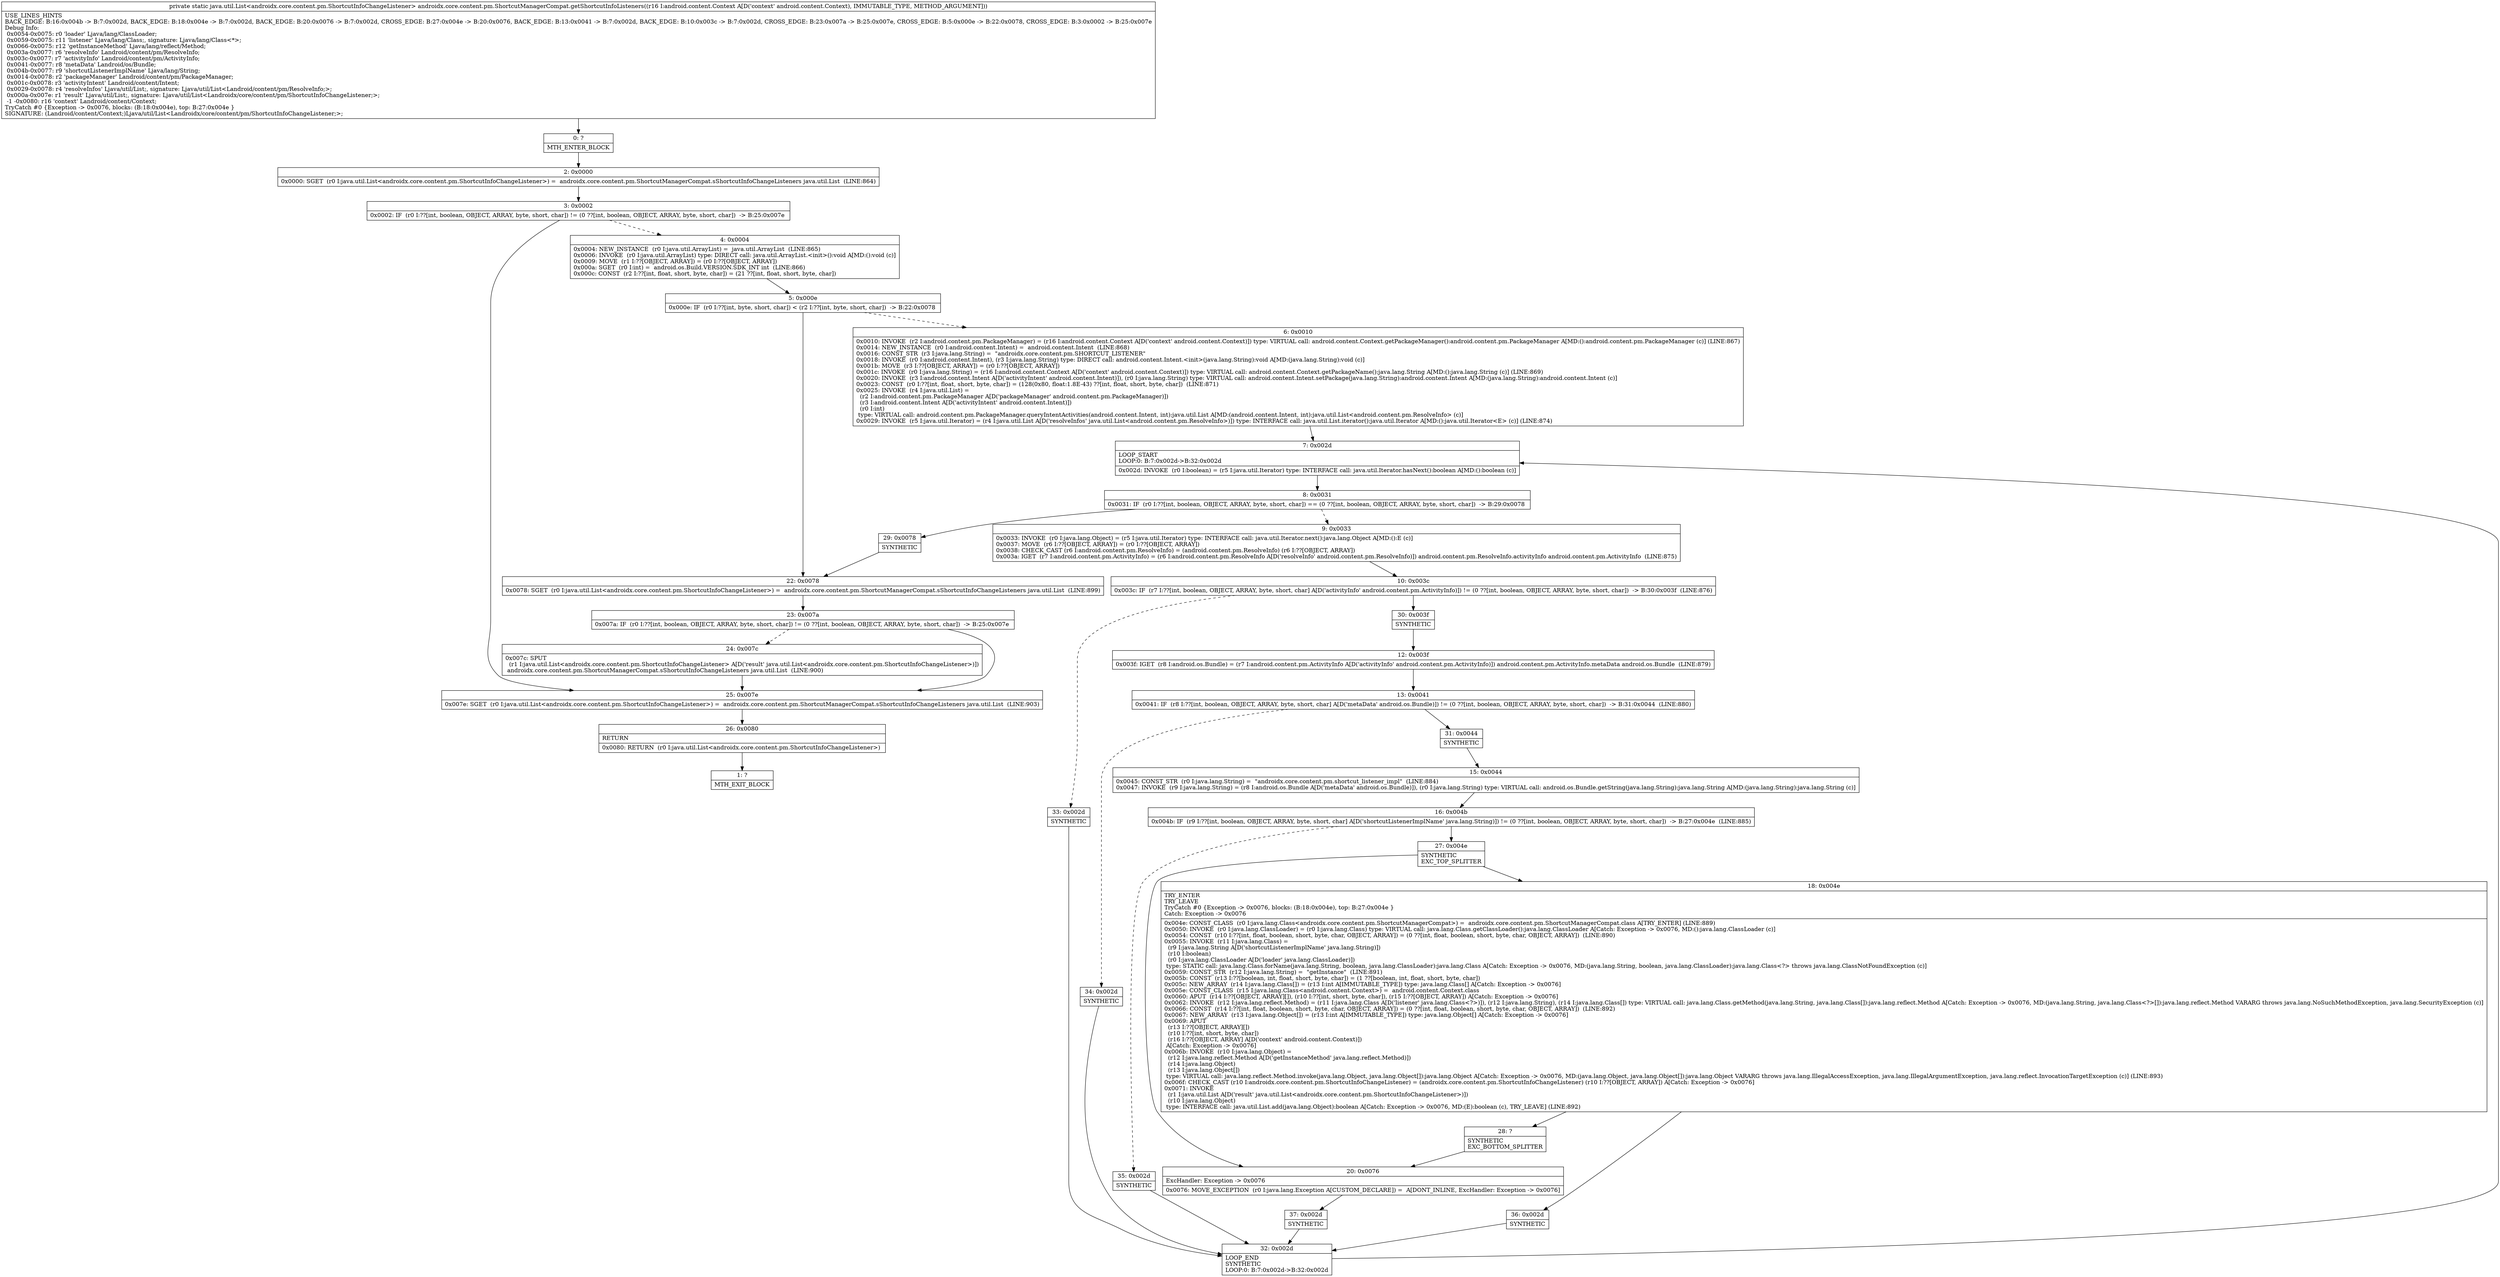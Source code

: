 digraph "CFG forandroidx.core.content.pm.ShortcutManagerCompat.getShortcutInfoListeners(Landroid\/content\/Context;)Ljava\/util\/List;" {
Node_0 [shape=record,label="{0\:\ ?|MTH_ENTER_BLOCK\l}"];
Node_2 [shape=record,label="{2\:\ 0x0000|0x0000: SGET  (r0 I:java.util.List\<androidx.core.content.pm.ShortcutInfoChangeListener\>) =  androidx.core.content.pm.ShortcutManagerCompat.sShortcutInfoChangeListeners java.util.List  (LINE:864)\l}"];
Node_3 [shape=record,label="{3\:\ 0x0002|0x0002: IF  (r0 I:??[int, boolean, OBJECT, ARRAY, byte, short, char]) != (0 ??[int, boolean, OBJECT, ARRAY, byte, short, char])  \-\> B:25:0x007e \l}"];
Node_4 [shape=record,label="{4\:\ 0x0004|0x0004: NEW_INSTANCE  (r0 I:java.util.ArrayList) =  java.util.ArrayList  (LINE:865)\l0x0006: INVOKE  (r0 I:java.util.ArrayList) type: DIRECT call: java.util.ArrayList.\<init\>():void A[MD:():void (c)]\l0x0009: MOVE  (r1 I:??[OBJECT, ARRAY]) = (r0 I:??[OBJECT, ARRAY]) \l0x000a: SGET  (r0 I:int) =  android.os.Build.VERSION.SDK_INT int  (LINE:866)\l0x000c: CONST  (r2 I:??[int, float, short, byte, char]) = (21 ??[int, float, short, byte, char]) \l}"];
Node_5 [shape=record,label="{5\:\ 0x000e|0x000e: IF  (r0 I:??[int, byte, short, char]) \< (r2 I:??[int, byte, short, char])  \-\> B:22:0x0078 \l}"];
Node_6 [shape=record,label="{6\:\ 0x0010|0x0010: INVOKE  (r2 I:android.content.pm.PackageManager) = (r16 I:android.content.Context A[D('context' android.content.Context)]) type: VIRTUAL call: android.content.Context.getPackageManager():android.content.pm.PackageManager A[MD:():android.content.pm.PackageManager (c)] (LINE:867)\l0x0014: NEW_INSTANCE  (r0 I:android.content.Intent) =  android.content.Intent  (LINE:868)\l0x0016: CONST_STR  (r3 I:java.lang.String) =  \"androidx.core.content.pm.SHORTCUT_LISTENER\" \l0x0018: INVOKE  (r0 I:android.content.Intent), (r3 I:java.lang.String) type: DIRECT call: android.content.Intent.\<init\>(java.lang.String):void A[MD:(java.lang.String):void (c)]\l0x001b: MOVE  (r3 I:??[OBJECT, ARRAY]) = (r0 I:??[OBJECT, ARRAY]) \l0x001c: INVOKE  (r0 I:java.lang.String) = (r16 I:android.content.Context A[D('context' android.content.Context)]) type: VIRTUAL call: android.content.Context.getPackageName():java.lang.String A[MD:():java.lang.String (c)] (LINE:869)\l0x0020: INVOKE  (r3 I:android.content.Intent A[D('activityIntent' android.content.Intent)]), (r0 I:java.lang.String) type: VIRTUAL call: android.content.Intent.setPackage(java.lang.String):android.content.Intent A[MD:(java.lang.String):android.content.Intent (c)]\l0x0023: CONST  (r0 I:??[int, float, short, byte, char]) = (128(0x80, float:1.8E\-43) ??[int, float, short, byte, char])  (LINE:871)\l0x0025: INVOKE  (r4 I:java.util.List) = \l  (r2 I:android.content.pm.PackageManager A[D('packageManager' android.content.pm.PackageManager)])\l  (r3 I:android.content.Intent A[D('activityIntent' android.content.Intent)])\l  (r0 I:int)\l type: VIRTUAL call: android.content.pm.PackageManager.queryIntentActivities(android.content.Intent, int):java.util.List A[MD:(android.content.Intent, int):java.util.List\<android.content.pm.ResolveInfo\> (c)]\l0x0029: INVOKE  (r5 I:java.util.Iterator) = (r4 I:java.util.List A[D('resolveInfos' java.util.List\<android.content.pm.ResolveInfo\>)]) type: INTERFACE call: java.util.List.iterator():java.util.Iterator A[MD:():java.util.Iterator\<E\> (c)] (LINE:874)\l}"];
Node_7 [shape=record,label="{7\:\ 0x002d|LOOP_START\lLOOP:0: B:7:0x002d\-\>B:32:0x002d\l|0x002d: INVOKE  (r0 I:boolean) = (r5 I:java.util.Iterator) type: INTERFACE call: java.util.Iterator.hasNext():boolean A[MD:():boolean (c)]\l}"];
Node_8 [shape=record,label="{8\:\ 0x0031|0x0031: IF  (r0 I:??[int, boolean, OBJECT, ARRAY, byte, short, char]) == (0 ??[int, boolean, OBJECT, ARRAY, byte, short, char])  \-\> B:29:0x0078 \l}"];
Node_9 [shape=record,label="{9\:\ 0x0033|0x0033: INVOKE  (r0 I:java.lang.Object) = (r5 I:java.util.Iterator) type: INTERFACE call: java.util.Iterator.next():java.lang.Object A[MD:():E (c)]\l0x0037: MOVE  (r6 I:??[OBJECT, ARRAY]) = (r0 I:??[OBJECT, ARRAY]) \l0x0038: CHECK_CAST (r6 I:android.content.pm.ResolveInfo) = (android.content.pm.ResolveInfo) (r6 I:??[OBJECT, ARRAY]) \l0x003a: IGET  (r7 I:android.content.pm.ActivityInfo) = (r6 I:android.content.pm.ResolveInfo A[D('resolveInfo' android.content.pm.ResolveInfo)]) android.content.pm.ResolveInfo.activityInfo android.content.pm.ActivityInfo  (LINE:875)\l}"];
Node_10 [shape=record,label="{10\:\ 0x003c|0x003c: IF  (r7 I:??[int, boolean, OBJECT, ARRAY, byte, short, char] A[D('activityInfo' android.content.pm.ActivityInfo)]) != (0 ??[int, boolean, OBJECT, ARRAY, byte, short, char])  \-\> B:30:0x003f  (LINE:876)\l}"];
Node_30 [shape=record,label="{30\:\ 0x003f|SYNTHETIC\l}"];
Node_12 [shape=record,label="{12\:\ 0x003f|0x003f: IGET  (r8 I:android.os.Bundle) = (r7 I:android.content.pm.ActivityInfo A[D('activityInfo' android.content.pm.ActivityInfo)]) android.content.pm.ActivityInfo.metaData android.os.Bundle  (LINE:879)\l}"];
Node_13 [shape=record,label="{13\:\ 0x0041|0x0041: IF  (r8 I:??[int, boolean, OBJECT, ARRAY, byte, short, char] A[D('metaData' android.os.Bundle)]) != (0 ??[int, boolean, OBJECT, ARRAY, byte, short, char])  \-\> B:31:0x0044  (LINE:880)\l}"];
Node_31 [shape=record,label="{31\:\ 0x0044|SYNTHETIC\l}"];
Node_15 [shape=record,label="{15\:\ 0x0044|0x0045: CONST_STR  (r0 I:java.lang.String) =  \"androidx.core.content.pm.shortcut_listener_impl\"  (LINE:884)\l0x0047: INVOKE  (r9 I:java.lang.String) = (r8 I:android.os.Bundle A[D('metaData' android.os.Bundle)]), (r0 I:java.lang.String) type: VIRTUAL call: android.os.Bundle.getString(java.lang.String):java.lang.String A[MD:(java.lang.String):java.lang.String (c)]\l}"];
Node_16 [shape=record,label="{16\:\ 0x004b|0x004b: IF  (r9 I:??[int, boolean, OBJECT, ARRAY, byte, short, char] A[D('shortcutListenerImplName' java.lang.String)]) != (0 ??[int, boolean, OBJECT, ARRAY, byte, short, char])  \-\> B:27:0x004e  (LINE:885)\l}"];
Node_27 [shape=record,label="{27\:\ 0x004e|SYNTHETIC\lEXC_TOP_SPLITTER\l}"];
Node_18 [shape=record,label="{18\:\ 0x004e|TRY_ENTER\lTRY_LEAVE\lTryCatch #0 \{Exception \-\> 0x0076, blocks: (B:18:0x004e), top: B:27:0x004e \}\lCatch: Exception \-\> 0x0076\l|0x004e: CONST_CLASS  (r0 I:java.lang.Class\<androidx.core.content.pm.ShortcutManagerCompat\>) =  androidx.core.content.pm.ShortcutManagerCompat.class A[TRY_ENTER] (LINE:889)\l0x0050: INVOKE  (r0 I:java.lang.ClassLoader) = (r0 I:java.lang.Class) type: VIRTUAL call: java.lang.Class.getClassLoader():java.lang.ClassLoader A[Catch: Exception \-\> 0x0076, MD:():java.lang.ClassLoader (c)]\l0x0054: CONST  (r10 I:??[int, float, boolean, short, byte, char, OBJECT, ARRAY]) = (0 ??[int, float, boolean, short, byte, char, OBJECT, ARRAY])  (LINE:890)\l0x0055: INVOKE  (r11 I:java.lang.Class) = \l  (r9 I:java.lang.String A[D('shortcutListenerImplName' java.lang.String)])\l  (r10 I:boolean)\l  (r0 I:java.lang.ClassLoader A[D('loader' java.lang.ClassLoader)])\l type: STATIC call: java.lang.Class.forName(java.lang.String, boolean, java.lang.ClassLoader):java.lang.Class A[Catch: Exception \-\> 0x0076, MD:(java.lang.String, boolean, java.lang.ClassLoader):java.lang.Class\<?\> throws java.lang.ClassNotFoundException (c)]\l0x0059: CONST_STR  (r12 I:java.lang.String) =  \"getInstance\"  (LINE:891)\l0x005b: CONST  (r13 I:??[boolean, int, float, short, byte, char]) = (1 ??[boolean, int, float, short, byte, char]) \l0x005c: NEW_ARRAY  (r14 I:java.lang.Class[]) = (r13 I:int A[IMMUTABLE_TYPE]) type: java.lang.Class[] A[Catch: Exception \-\> 0x0076]\l0x005e: CONST_CLASS  (r15 I:java.lang.Class\<android.content.Context\>) =  android.content.Context.class \l0x0060: APUT  (r14 I:??[OBJECT, ARRAY][]), (r10 I:??[int, short, byte, char]), (r15 I:??[OBJECT, ARRAY]) A[Catch: Exception \-\> 0x0076]\l0x0062: INVOKE  (r12 I:java.lang.reflect.Method) = (r11 I:java.lang.Class A[D('listener' java.lang.Class\<?\>)]), (r12 I:java.lang.String), (r14 I:java.lang.Class[]) type: VIRTUAL call: java.lang.Class.getMethod(java.lang.String, java.lang.Class[]):java.lang.reflect.Method A[Catch: Exception \-\> 0x0076, MD:(java.lang.String, java.lang.Class\<?\>[]):java.lang.reflect.Method VARARG throws java.lang.NoSuchMethodException, java.lang.SecurityException (c)]\l0x0066: CONST  (r14 I:??[int, float, boolean, short, byte, char, OBJECT, ARRAY]) = (0 ??[int, float, boolean, short, byte, char, OBJECT, ARRAY])  (LINE:892)\l0x0067: NEW_ARRAY  (r13 I:java.lang.Object[]) = (r13 I:int A[IMMUTABLE_TYPE]) type: java.lang.Object[] A[Catch: Exception \-\> 0x0076]\l0x0069: APUT  \l  (r13 I:??[OBJECT, ARRAY][])\l  (r10 I:??[int, short, byte, char])\l  (r16 I:??[OBJECT, ARRAY] A[D('context' android.content.Context)])\l A[Catch: Exception \-\> 0x0076]\l0x006b: INVOKE  (r10 I:java.lang.Object) = \l  (r12 I:java.lang.reflect.Method A[D('getInstanceMethod' java.lang.reflect.Method)])\l  (r14 I:java.lang.Object)\l  (r13 I:java.lang.Object[])\l type: VIRTUAL call: java.lang.reflect.Method.invoke(java.lang.Object, java.lang.Object[]):java.lang.Object A[Catch: Exception \-\> 0x0076, MD:(java.lang.Object, java.lang.Object[]):java.lang.Object VARARG throws java.lang.IllegalAccessException, java.lang.IllegalArgumentException, java.lang.reflect.InvocationTargetException (c)] (LINE:893)\l0x006f: CHECK_CAST (r10 I:androidx.core.content.pm.ShortcutInfoChangeListener) = (androidx.core.content.pm.ShortcutInfoChangeListener) (r10 I:??[OBJECT, ARRAY]) A[Catch: Exception \-\> 0x0076]\l0x0071: INVOKE  \l  (r1 I:java.util.List A[D('result' java.util.List\<androidx.core.content.pm.ShortcutInfoChangeListener\>)])\l  (r10 I:java.lang.Object)\l type: INTERFACE call: java.util.List.add(java.lang.Object):boolean A[Catch: Exception \-\> 0x0076, MD:(E):boolean (c), TRY_LEAVE] (LINE:892)\l}"];
Node_28 [shape=record,label="{28\:\ ?|SYNTHETIC\lEXC_BOTTOM_SPLITTER\l}"];
Node_36 [shape=record,label="{36\:\ 0x002d|SYNTHETIC\l}"];
Node_32 [shape=record,label="{32\:\ 0x002d|LOOP_END\lSYNTHETIC\lLOOP:0: B:7:0x002d\-\>B:32:0x002d\l}"];
Node_20 [shape=record,label="{20\:\ 0x0076|ExcHandler: Exception \-\> 0x0076\l|0x0076: MOVE_EXCEPTION  (r0 I:java.lang.Exception A[CUSTOM_DECLARE]) =  A[DONT_INLINE, ExcHandler: Exception \-\> 0x0076]\l}"];
Node_37 [shape=record,label="{37\:\ 0x002d|SYNTHETIC\l}"];
Node_35 [shape=record,label="{35\:\ 0x002d|SYNTHETIC\l}"];
Node_34 [shape=record,label="{34\:\ 0x002d|SYNTHETIC\l}"];
Node_33 [shape=record,label="{33\:\ 0x002d|SYNTHETIC\l}"];
Node_29 [shape=record,label="{29\:\ 0x0078|SYNTHETIC\l}"];
Node_22 [shape=record,label="{22\:\ 0x0078|0x0078: SGET  (r0 I:java.util.List\<androidx.core.content.pm.ShortcutInfoChangeListener\>) =  androidx.core.content.pm.ShortcutManagerCompat.sShortcutInfoChangeListeners java.util.List  (LINE:899)\l}"];
Node_23 [shape=record,label="{23\:\ 0x007a|0x007a: IF  (r0 I:??[int, boolean, OBJECT, ARRAY, byte, short, char]) != (0 ??[int, boolean, OBJECT, ARRAY, byte, short, char])  \-\> B:25:0x007e \l}"];
Node_24 [shape=record,label="{24\:\ 0x007c|0x007c: SPUT  \l  (r1 I:java.util.List\<androidx.core.content.pm.ShortcutInfoChangeListener\> A[D('result' java.util.List\<androidx.core.content.pm.ShortcutInfoChangeListener\>)])\l androidx.core.content.pm.ShortcutManagerCompat.sShortcutInfoChangeListeners java.util.List  (LINE:900)\l}"];
Node_25 [shape=record,label="{25\:\ 0x007e|0x007e: SGET  (r0 I:java.util.List\<androidx.core.content.pm.ShortcutInfoChangeListener\>) =  androidx.core.content.pm.ShortcutManagerCompat.sShortcutInfoChangeListeners java.util.List  (LINE:903)\l}"];
Node_26 [shape=record,label="{26\:\ 0x0080|RETURN\l|0x0080: RETURN  (r0 I:java.util.List\<androidx.core.content.pm.ShortcutInfoChangeListener\>) \l}"];
Node_1 [shape=record,label="{1\:\ ?|MTH_EXIT_BLOCK\l}"];
MethodNode[shape=record,label="{private static java.util.List\<androidx.core.content.pm.ShortcutInfoChangeListener\> androidx.core.content.pm.ShortcutManagerCompat.getShortcutInfoListeners((r16 I:android.content.Context A[D('context' android.content.Context), IMMUTABLE_TYPE, METHOD_ARGUMENT]))  | USE_LINES_HINTS\lBACK_EDGE: B:16:0x004b \-\> B:7:0x002d, BACK_EDGE: B:18:0x004e \-\> B:7:0x002d, BACK_EDGE: B:20:0x0076 \-\> B:7:0x002d, CROSS_EDGE: B:27:0x004e \-\> B:20:0x0076, BACK_EDGE: B:13:0x0041 \-\> B:7:0x002d, BACK_EDGE: B:10:0x003c \-\> B:7:0x002d, CROSS_EDGE: B:23:0x007a \-\> B:25:0x007e, CROSS_EDGE: B:5:0x000e \-\> B:22:0x0078, CROSS_EDGE: B:3:0x0002 \-\> B:25:0x007e\lDebug Info:\l  0x0054\-0x0075: r0 'loader' Ljava\/lang\/ClassLoader;\l  0x0059\-0x0075: r11 'listener' Ljava\/lang\/Class;, signature: Ljava\/lang\/Class\<*\>;\l  0x0066\-0x0075: r12 'getInstanceMethod' Ljava\/lang\/reflect\/Method;\l  0x003a\-0x0077: r6 'resolveInfo' Landroid\/content\/pm\/ResolveInfo;\l  0x003c\-0x0077: r7 'activityInfo' Landroid\/content\/pm\/ActivityInfo;\l  0x0041\-0x0077: r8 'metaData' Landroid\/os\/Bundle;\l  0x004b\-0x0077: r9 'shortcutListenerImplName' Ljava\/lang\/String;\l  0x0014\-0x0078: r2 'packageManager' Landroid\/content\/pm\/PackageManager;\l  0x001c\-0x0078: r3 'activityIntent' Landroid\/content\/Intent;\l  0x0029\-0x0078: r4 'resolveInfos' Ljava\/util\/List;, signature: Ljava\/util\/List\<Landroid\/content\/pm\/ResolveInfo;\>;\l  0x000a\-0x007e: r1 'result' Ljava\/util\/List;, signature: Ljava\/util\/List\<Landroidx\/core\/content\/pm\/ShortcutInfoChangeListener;\>;\l  \-1 \-0x0080: r16 'context' Landroid\/content\/Context;\lTryCatch #0 \{Exception \-\> 0x0076, blocks: (B:18:0x004e), top: B:27:0x004e \}\lSIGNATURE: (Landroid\/content\/Context;)Ljava\/util\/List\<Landroidx\/core\/content\/pm\/ShortcutInfoChangeListener;\>;\l}"];
MethodNode -> Node_0;Node_0 -> Node_2;
Node_2 -> Node_3;
Node_3 -> Node_4[style=dashed];
Node_3 -> Node_25;
Node_4 -> Node_5;
Node_5 -> Node_6[style=dashed];
Node_5 -> Node_22;
Node_6 -> Node_7;
Node_7 -> Node_8;
Node_8 -> Node_9[style=dashed];
Node_8 -> Node_29;
Node_9 -> Node_10;
Node_10 -> Node_30;
Node_10 -> Node_33[style=dashed];
Node_30 -> Node_12;
Node_12 -> Node_13;
Node_13 -> Node_31;
Node_13 -> Node_34[style=dashed];
Node_31 -> Node_15;
Node_15 -> Node_16;
Node_16 -> Node_27;
Node_16 -> Node_35[style=dashed];
Node_27 -> Node_18;
Node_27 -> Node_20;
Node_18 -> Node_28;
Node_18 -> Node_36;
Node_28 -> Node_20;
Node_36 -> Node_32;
Node_32 -> Node_7;
Node_20 -> Node_37;
Node_37 -> Node_32;
Node_35 -> Node_32;
Node_34 -> Node_32;
Node_33 -> Node_32;
Node_29 -> Node_22;
Node_22 -> Node_23;
Node_23 -> Node_24[style=dashed];
Node_23 -> Node_25;
Node_24 -> Node_25;
Node_25 -> Node_26;
Node_26 -> Node_1;
}

